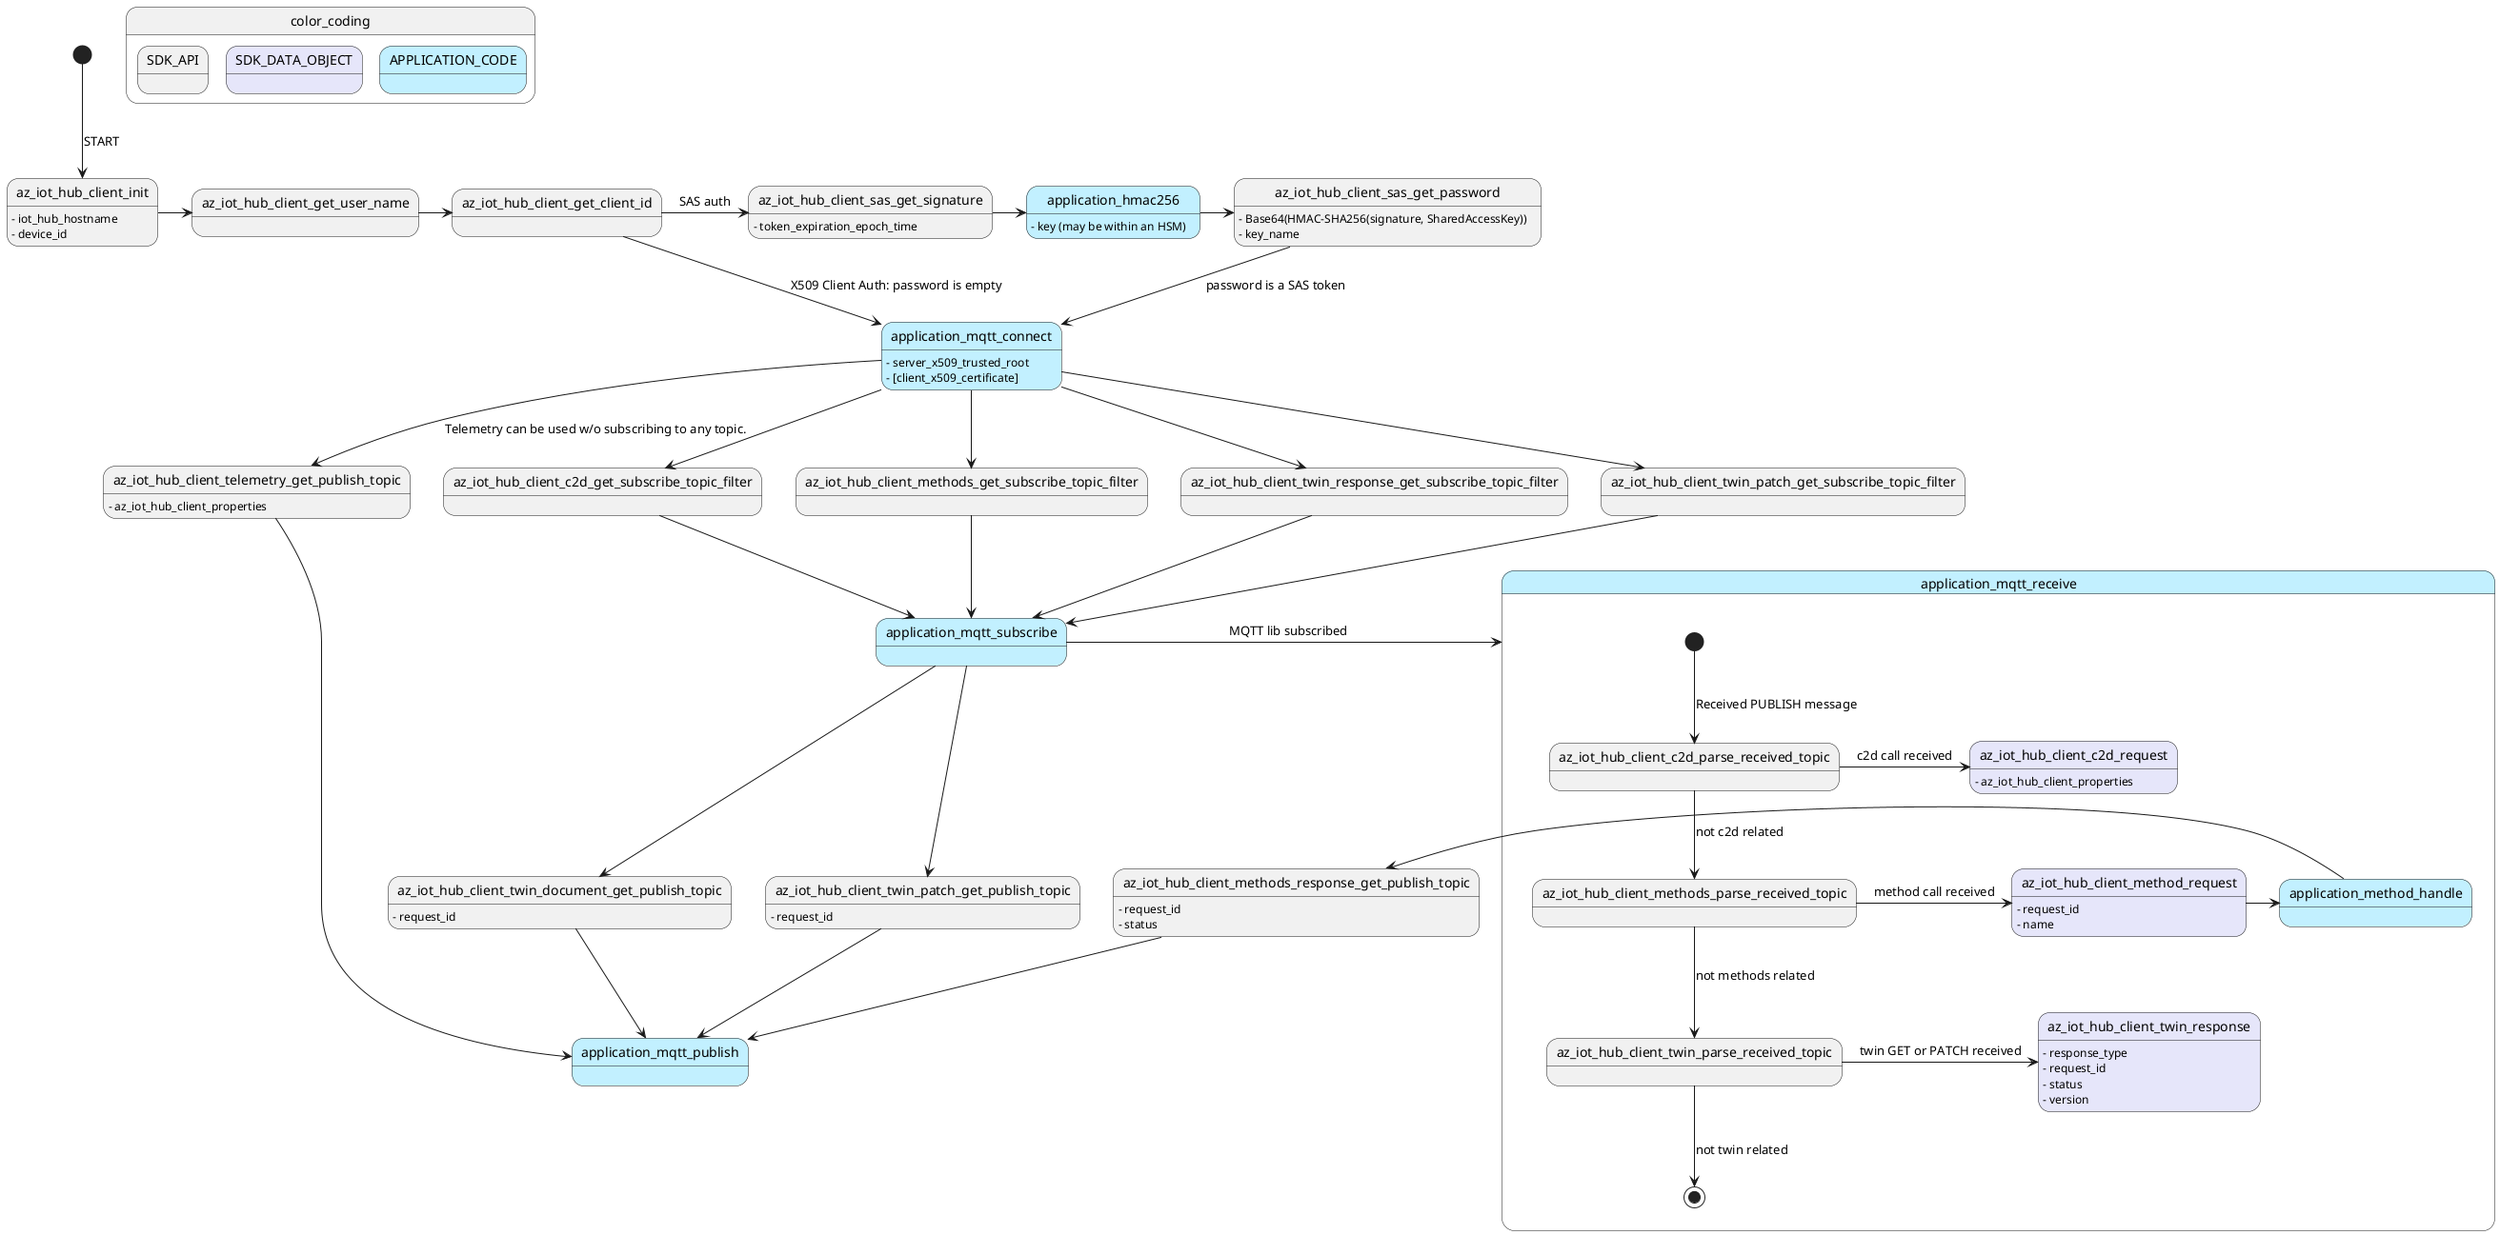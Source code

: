 @startuml

skinparam state {
    BackgroundColor<<APP>> APPLICATION
    BackgroundColor<<STRUCT>> Lavender
}

state color_coding {
    state SDK_API
    state SDK_DATA_OBJECT <<STRUCT>>
    state APPLICATION_CODE <<APP>>
}

' Init
[*] --> az_iot_hub_client_init: START
az_iot_hub_client_init -> az_iot_hub_client_get_user_name
az_iot_hub_client_get_user_name -> az_iot_hub_client_get_client_id
az_iot_hub_client_get_client_id -> application_mqtt_connect: X509 Client Auth: password is empty
state application_mqtt_connect <<APP>>

' Optional SAS token generation:
az_iot_hub_client_get_client_id -> az_iot_hub_client_sas_get_signature : SAS auth
az_iot_hub_client_sas_get_signature -> application_hmac256
application_hmac256 -> az_iot_hub_client_sas_get_password
az_iot_hub_client_sas_get_password --> application_mqtt_connect : password is a SAS token
state application_hmac256 <<APP>>

' Telemetry
application_mqtt_connect --> az_iot_hub_client_telemetry_get_publish_topic : Telemetry can be used w/o subscribing to any topic.
az_iot_hub_client_telemetry_get_publish_topic --> application_mqtt_publish

' C2D
application_mqtt_connect --> az_iot_hub_client_c2d_get_subscribe_topic_filter
az_iot_hub_client_c2d_get_subscribe_topic_filter --> application_mqtt_subscribe

' Methods
application_mqtt_connect --> az_iot_hub_client_methods_get_subscribe_topic_filter
az_iot_hub_client_methods_get_subscribe_topic_filter --> application_mqtt_subscribe

az_iot_hub_client_methods_response_get_publish_topic --> application_mqtt_publish

' Twin
application_mqtt_connect --> az_iot_hub_client_twin_response_get_subscribe_topic_filter
az_iot_hub_client_twin_response_get_subscribe_topic_filter --> application_mqtt_subscribe

application_mqtt_connect --> az_iot_hub_client_twin_patch_get_subscribe_topic_filter
az_iot_hub_client_twin_patch_get_subscribe_topic_filter --> application_mqtt_subscribe


application_mqtt_subscribe --> az_iot_hub_client_twin_document_get_publish_topic
az_iot_hub_client_twin_document_get_publish_topic --> application_mqtt_publish

application_mqtt_subscribe --> az_iot_hub_client_twin_patch_get_publish_topic
az_iot_hub_client_twin_patch_get_publish_topic --> application_mqtt_publish

' Common subscribe
state application_mqtt_subscribe <<APP>>
application_mqtt_subscribe -> application_mqtt_receive : MQTT lib subscribed

state application_mqtt_publish <<APP>>

state application_mqtt_receive <<APP>> { 
' Callback delegating handler:
    [*] --> az_iot_hub_client_c2d_parse_received_topic : Received PUBLISH message
    az_iot_hub_client_c2d_parse_received_topic --> az_iot_hub_client_methods_parse_received_topic : not c2d related
    az_iot_hub_client_methods_parse_received_topic --> az_iot_hub_client_twin_parse_received_topic : not methods related
    az_iot_hub_client_twin_parse_received_topic --> [*] : not twin related

' C2D
    az_iot_hub_client_c2d_parse_received_topic -> az_iot_hub_client_c2d_request : c2d call received
    
' Methods:
    az_iot_hub_client_methods_parse_received_topic -> az_iot_hub_client_method_request : method call received
    az_iot_hub_client_method_request -> application_method_handle
    state application_method_handle <<APP>>
    application_method_handle -> az_iot_hub_client_methods_response_get_publish_topic
    
' Twin
    az_iot_hub_client_twin_parse_received_topic -> az_iot_hub_client_twin_response : twin GET or PATCH received
}

' IoT Hub client:
az_iot_hub_client_init : - iot_hub_hostname
az_iot_hub_client_init : - device_id

' SAS Tokens
az_iot_hub_client_sas_get_signature : - token_expiration_epoch_time
az_iot_hub_client_sas_get_password: - Base64(HMAC-SHA256(signature, SharedAccessKey))
az_iot_hub_client_sas_get_password: - key_name

az_iot_hub_client_telemetry_get_publish_topic : - az_iot_hub_client_properties

state az_iot_hub_client_method_request <<STRUCT>>
az_iot_hub_client_method_request: - request_id
az_iot_hub_client_method_request: - name

az_iot_hub_client_methods_response_get_publish_topic: - request_id
az_iot_hub_client_methods_response_get_publish_topic: - status

state az_iot_hub_client_c2d_request <<STRUCT>>
az_iot_hub_client_c2d_request : - az_iot_hub_client_properties

az_iot_hub_client_twin_document_get_publish_topic : - request_id

az_iot_hub_client_twin_patch_get_publish_topic : - request_id

state az_iot_hub_client_twin_response <<STRUCT>>
az_iot_hub_client_twin_response : - response_type
az_iot_hub_client_twin_response : - request_id
az_iot_hub_client_twin_response : - status
az_iot_hub_client_twin_response : - version

' Application interfaces
application_mqtt_connect : - server_x509_trusted_root
application_mqtt_connect : - [client_x509_certificate]
application_hmac256 : - key (may be within an HSM)

@enduml
